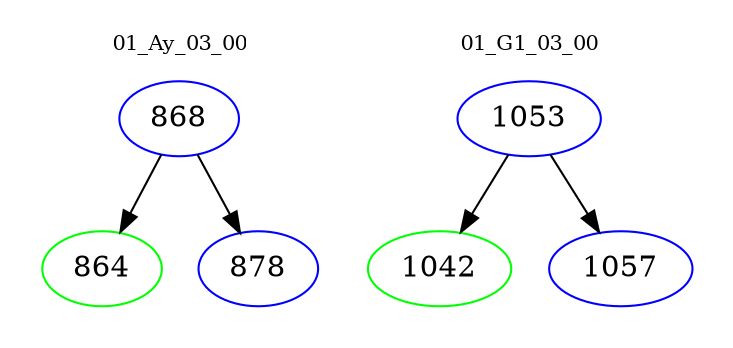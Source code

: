 digraph{
subgraph cluster_0 {
color = white
label = "01_Ay_03_00";
fontsize=10;
T0_868 [label="868", color="blue"]
T0_868 -> T0_864 [color="black"]
T0_864 [label="864", color="green"]
T0_868 -> T0_878 [color="black"]
T0_878 [label="878", color="blue"]
}
subgraph cluster_1 {
color = white
label = "01_G1_03_00";
fontsize=10;
T1_1053 [label="1053", color="blue"]
T1_1053 -> T1_1042 [color="black"]
T1_1042 [label="1042", color="green"]
T1_1053 -> T1_1057 [color="black"]
T1_1057 [label="1057", color="blue"]
}
}
